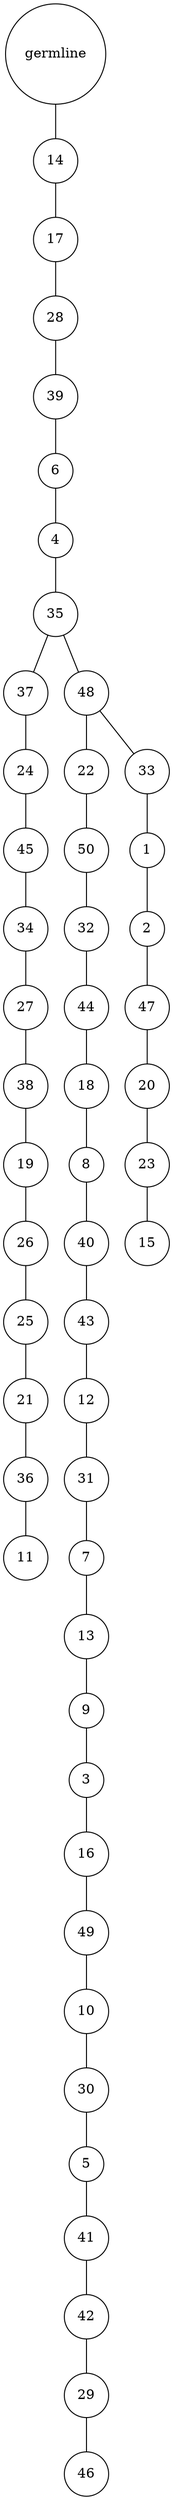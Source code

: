 graph {
	rankdir=UD;
	splines=line;
	node [shape=circle]
	"0x7f50e7a6db80" [label="germline"];
	"0x7f50e7a6dbb0" [label="14"];
	"0x7f50e7a6db80" -- "0x7f50e7a6dbb0" ;
	"0x7f50e7a6dbe0" [label="17"];
	"0x7f50e7a6dbb0" -- "0x7f50e7a6dbe0" ;
	"0x7f50e7a6dc10" [label="28"];
	"0x7f50e7a6dbe0" -- "0x7f50e7a6dc10" ;
	"0x7f50e7a6dc40" [label="39"];
	"0x7f50e7a6dc10" -- "0x7f50e7a6dc40" ;
	"0x7f50e7a6dc70" [label="6"];
	"0x7f50e7a6dc40" -- "0x7f50e7a6dc70" ;
	"0x7f50e7a6dca0" [label="4"];
	"0x7f50e7a6dc70" -- "0x7f50e7a6dca0" ;
	"0x7f50e7a6dcd0" [label="35"];
	"0x7f50e7a6dca0" -- "0x7f50e7a6dcd0" ;
	"0x7f50e7a6dd00" [label="37"];
	"0x7f50e7a6dcd0" -- "0x7f50e7a6dd00" ;
	"0x7f50e7a6dd30" [label="24"];
	"0x7f50e7a6dd00" -- "0x7f50e7a6dd30" ;
	"0x7f50e7a6dd60" [label="45"];
	"0x7f50e7a6dd30" -- "0x7f50e7a6dd60" ;
	"0x7f50e7a6dd90" [label="34"];
	"0x7f50e7a6dd60" -- "0x7f50e7a6dd90" ;
	"0x7f50e7a6ddc0" [label="27"];
	"0x7f50e7a6dd90" -- "0x7f50e7a6ddc0" ;
	"0x7f50e7a6ddf0" [label="38"];
	"0x7f50e7a6ddc0" -- "0x7f50e7a6ddf0" ;
	"0x7f50e7a6de20" [label="19"];
	"0x7f50e7a6ddf0" -- "0x7f50e7a6de20" ;
	"0x7f50e7a6de50" [label="26"];
	"0x7f50e7a6de20" -- "0x7f50e7a6de50" ;
	"0x7f50e7a6de80" [label="25"];
	"0x7f50e7a6de50" -- "0x7f50e7a6de80" ;
	"0x7f50e7a6deb0" [label="21"];
	"0x7f50e7a6de80" -- "0x7f50e7a6deb0" ;
	"0x7f50e7a6dee0" [label="36"];
	"0x7f50e7a6deb0" -- "0x7f50e7a6dee0" ;
	"0x7f50e7a6df10" [label="11"];
	"0x7f50e7a6dee0" -- "0x7f50e7a6df10" ;
	"0x7f50e7a6df40" [label="48"];
	"0x7f50e7a6dcd0" -- "0x7f50e7a6df40" ;
	"0x7f50e7a6df70" [label="22"];
	"0x7f50e7a6df40" -- "0x7f50e7a6df70" ;
	"0x7f50e7a6dfa0" [label="50"];
	"0x7f50e7a6df70" -- "0x7f50e7a6dfa0" ;
	"0x7f50e7a6dfd0" [label="32"];
	"0x7f50e7a6dfa0" -- "0x7f50e7a6dfd0" ;
	"0x7f50e79fd040" [label="44"];
	"0x7f50e7a6dfd0" -- "0x7f50e79fd040" ;
	"0x7f50e79fd070" [label="18"];
	"0x7f50e79fd040" -- "0x7f50e79fd070" ;
	"0x7f50e79fd0a0" [label="8"];
	"0x7f50e79fd070" -- "0x7f50e79fd0a0" ;
	"0x7f50e79fd0d0" [label="40"];
	"0x7f50e79fd0a0" -- "0x7f50e79fd0d0" ;
	"0x7f50e79fd100" [label="43"];
	"0x7f50e79fd0d0" -- "0x7f50e79fd100" ;
	"0x7f50e79fd130" [label="12"];
	"0x7f50e79fd100" -- "0x7f50e79fd130" ;
	"0x7f50e79fd160" [label="31"];
	"0x7f50e79fd130" -- "0x7f50e79fd160" ;
	"0x7f50e79fd190" [label="7"];
	"0x7f50e79fd160" -- "0x7f50e79fd190" ;
	"0x7f50e79fd1c0" [label="13"];
	"0x7f50e79fd190" -- "0x7f50e79fd1c0" ;
	"0x7f50e79fd1f0" [label="9"];
	"0x7f50e79fd1c0" -- "0x7f50e79fd1f0" ;
	"0x7f50e79fd220" [label="3"];
	"0x7f50e79fd1f0" -- "0x7f50e79fd220" ;
	"0x7f50e79fd250" [label="16"];
	"0x7f50e79fd220" -- "0x7f50e79fd250" ;
	"0x7f50e79fd280" [label="49"];
	"0x7f50e79fd250" -- "0x7f50e79fd280" ;
	"0x7f50e79fd2b0" [label="10"];
	"0x7f50e79fd280" -- "0x7f50e79fd2b0" ;
	"0x7f50e79fd2e0" [label="30"];
	"0x7f50e79fd2b0" -- "0x7f50e79fd2e0" ;
	"0x7f50e79fd310" [label="5"];
	"0x7f50e79fd2e0" -- "0x7f50e79fd310" ;
	"0x7f50e79fd340" [label="41"];
	"0x7f50e79fd310" -- "0x7f50e79fd340" ;
	"0x7f50e79fd370" [label="42"];
	"0x7f50e79fd340" -- "0x7f50e79fd370" ;
	"0x7f50e79fd3a0" [label="29"];
	"0x7f50e79fd370" -- "0x7f50e79fd3a0" ;
	"0x7f50e79fd3d0" [label="46"];
	"0x7f50e79fd3a0" -- "0x7f50e79fd3d0" ;
	"0x7f50e79fd400" [label="33"];
	"0x7f50e7a6df40" -- "0x7f50e79fd400" ;
	"0x7f50e79fd430" [label="1"];
	"0x7f50e79fd400" -- "0x7f50e79fd430" ;
	"0x7f50e79fd460" [label="2"];
	"0x7f50e79fd430" -- "0x7f50e79fd460" ;
	"0x7f50e79fd490" [label="47"];
	"0x7f50e79fd460" -- "0x7f50e79fd490" ;
	"0x7f50e79fd4c0" [label="20"];
	"0x7f50e79fd490" -- "0x7f50e79fd4c0" ;
	"0x7f50e79fd4f0" [label="23"];
	"0x7f50e79fd4c0" -- "0x7f50e79fd4f0" ;
	"0x7f50e79fd520" [label="15"];
	"0x7f50e79fd4f0" -- "0x7f50e79fd520" ;
}
